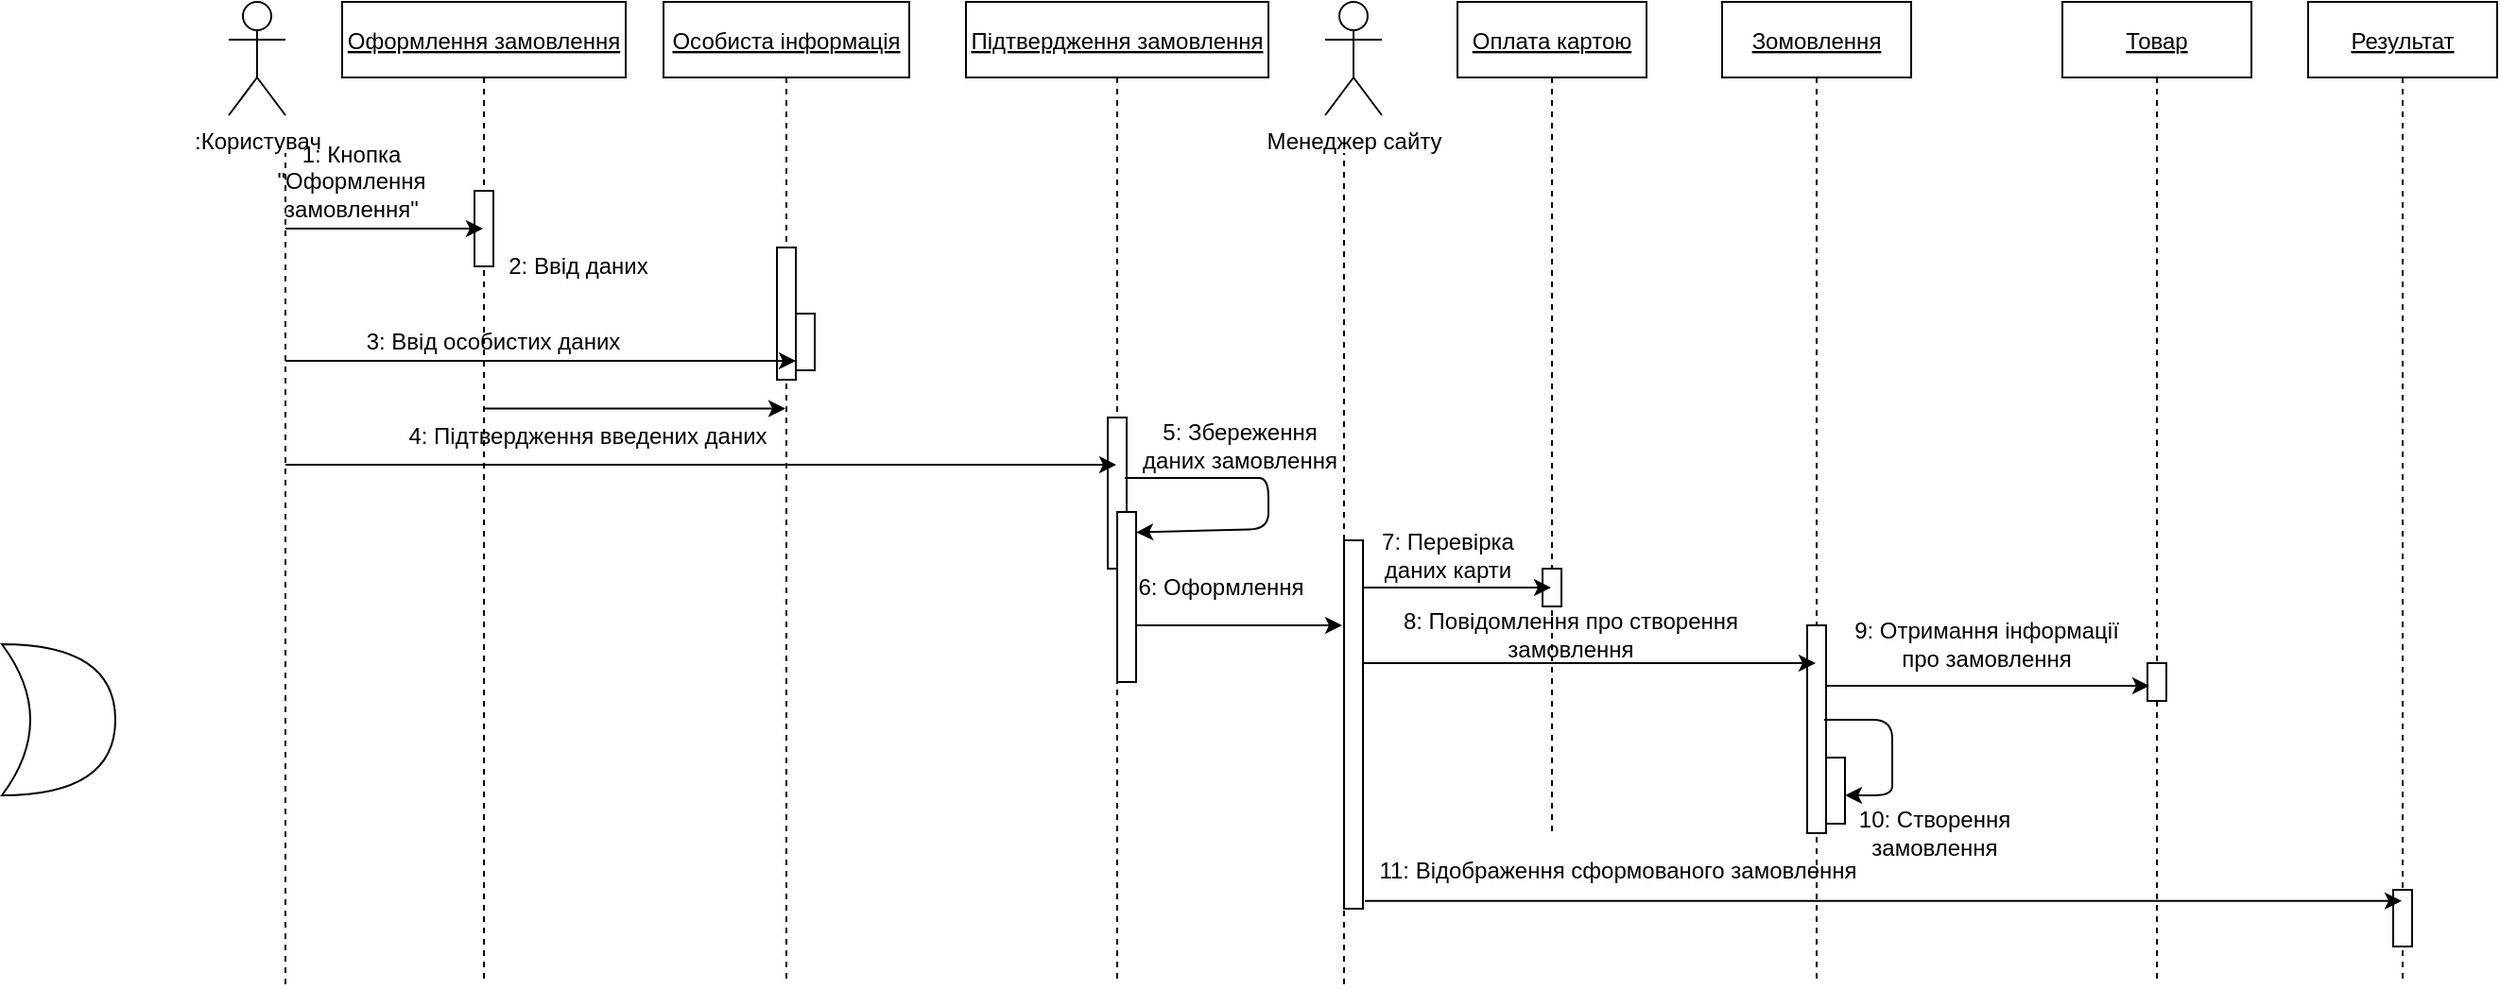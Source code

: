 <mxfile version="13.8.1" type="github">
  <diagram id="kgpKYQtTHZ0yAKxKKP6v" name="Page-1">
    <mxGraphModel dx="2568" dy="482" grid="1" gridSize="10" guides="1" tooltips="1" connect="1" arrows="1" fold="1" page="1" pageScale="1" pageWidth="850" pageHeight="1100" math="0" shadow="0">
      <root>
        <mxCell id="0" />
        <mxCell id="1" parent="0" />
        <mxCell id="3nuBFxr9cyL0pnOWT2aG-1" value="Оформлення замовлення" style="shape=umlLifeline;perimeter=lifelinePerimeter;container=1;collapsible=0;recursiveResize=0;rounded=0;shadow=0;strokeWidth=1;size=40;align=center;labelBorderColor=none;labelBackgroundColor=none;horizontal=1;fontSize=12;fontStyle=4;" parent="1" vertex="1">
          <mxGeometry x="-770" y="40" width="150" height="520" as="geometry" />
        </mxCell>
        <mxCell id="3nuBFxr9cyL0pnOWT2aG-2" value="" style="points=[];perimeter=orthogonalPerimeter;rounded=0;shadow=0;strokeWidth=1;" parent="3nuBFxr9cyL0pnOWT2aG-1" vertex="1">
          <mxGeometry x="70" y="100" width="10" height="40" as="geometry" />
        </mxCell>
        <mxCell id="3nuBFxr9cyL0pnOWT2aG-5" value="Особиста інформація" style="shape=umlLifeline;perimeter=lifelinePerimeter;container=1;collapsible=0;recursiveResize=0;rounded=0;shadow=0;strokeWidth=1;fontStyle=4" parent="1" vertex="1">
          <mxGeometry x="-600" y="40" width="130" height="520" as="geometry" />
        </mxCell>
        <mxCell id="3nuBFxr9cyL0pnOWT2aG-6" value="" style="points=[];perimeter=orthogonalPerimeter;rounded=0;shadow=0;strokeWidth=1;" parent="3nuBFxr9cyL0pnOWT2aG-5" vertex="1">
          <mxGeometry x="60" y="130" width="10" height="70" as="geometry" />
        </mxCell>
        <mxCell id="3nuBFxr9cyL0pnOWT2aG-4" value="" style="points=[];perimeter=orthogonalPerimeter;rounded=0;shadow=0;strokeWidth=1;" parent="3nuBFxr9cyL0pnOWT2aG-5" vertex="1">
          <mxGeometry x="70" y="165" width="10" height="30" as="geometry" />
        </mxCell>
        <mxCell id="GCj72UtxaJtxxqsysh7z-2" value=":Користувач&lt;br&gt;" style="shape=umlActor;verticalLabelPosition=bottom;verticalAlign=top;html=1;outlineConnect=0;" vertex="1" parent="1">
          <mxGeometry x="-830" y="40" width="30" height="60" as="geometry" />
        </mxCell>
        <mxCell id="GCj72UtxaJtxxqsysh7z-4" value="" style="endArrow=none;dashed=1;html=1;" edge="1" parent="1">
          <mxGeometry width="50" height="50" relative="1" as="geometry">
            <mxPoint x="-800" y="560" as="sourcePoint" />
            <mxPoint x="-800" y="120" as="targetPoint" />
          </mxGeometry>
        </mxCell>
        <mxCell id="GCj72UtxaJtxxqsysh7z-6" value="Підтвердження замовлення" style="shape=umlLifeline;perimeter=lifelinePerimeter;container=1;collapsible=0;recursiveResize=0;rounded=0;shadow=0;strokeWidth=1;fontStyle=4" vertex="1" parent="1">
          <mxGeometry x="-440" y="40" width="160" height="520" as="geometry" />
        </mxCell>
        <mxCell id="GCj72UtxaJtxxqsysh7z-7" value="" style="points=[];perimeter=orthogonalPerimeter;rounded=0;shadow=0;strokeWidth=1;" vertex="1" parent="GCj72UtxaJtxxqsysh7z-6">
          <mxGeometry x="75" y="220" width="10" height="80" as="geometry" />
        </mxCell>
        <mxCell id="GCj72UtxaJtxxqsysh7z-43" value="" style="endArrow=classic;html=1;fontSize=12;exitX=0.9;exitY=0.4;exitDx=0;exitDy=0;exitPerimeter=0;entryX=1;entryY=0.12;entryDx=0;entryDy=0;entryPerimeter=0;" edge="1" parent="GCj72UtxaJtxxqsysh7z-6" source="GCj72UtxaJtxxqsysh7z-7" target="GCj72UtxaJtxxqsysh7z-39">
          <mxGeometry width="50" height="50" relative="1" as="geometry">
            <mxPoint x="110" y="235" as="sourcePoint" />
            <mxPoint x="84" y="279" as="targetPoint" />
            <Array as="points">
              <mxPoint x="140" y="252" />
              <mxPoint x="160" y="252" />
              <mxPoint x="160" y="279" />
            </Array>
          </mxGeometry>
        </mxCell>
        <mxCell id="GCj72UtxaJtxxqsysh7z-39" value="" style="points=[];perimeter=orthogonalPerimeter;rounded=0;shadow=0;strokeWidth=1;" vertex="1" parent="GCj72UtxaJtxxqsysh7z-6">
          <mxGeometry x="80" y="270" width="10" height="90" as="geometry" />
        </mxCell>
        <mxCell id="GCj72UtxaJtxxqsysh7z-8" value="Оплата картою" style="shape=umlLifeline;perimeter=lifelinePerimeter;container=1;collapsible=0;recursiveResize=0;rounded=0;shadow=0;strokeWidth=1;fontStyle=4" vertex="1" parent="1">
          <mxGeometry x="-180" y="40" width="100" height="440" as="geometry" />
        </mxCell>
        <mxCell id="GCj72UtxaJtxxqsysh7z-9" value="" style="points=[];perimeter=orthogonalPerimeter;rounded=0;shadow=0;strokeWidth=1;" vertex="1" parent="GCj72UtxaJtxxqsysh7z-8">
          <mxGeometry x="45" y="300" width="10" height="20" as="geometry" />
        </mxCell>
        <mxCell id="GCj72UtxaJtxxqsysh7z-13" value="Менеджер сайту" style="shape=umlActor;verticalLabelPosition=bottom;verticalAlign=top;html=1;outlineConnect=0;" vertex="1" parent="1">
          <mxGeometry x="-250" y="40" width="30" height="60" as="geometry" />
        </mxCell>
        <mxCell id="GCj72UtxaJtxxqsysh7z-14" value="Зомовлення" style="shape=umlLifeline;perimeter=lifelinePerimeter;container=1;collapsible=0;recursiveResize=0;rounded=0;shadow=0;strokeWidth=1;fontStyle=4" vertex="1" parent="1">
          <mxGeometry x="-40" y="40" width="100" height="520" as="geometry" />
        </mxCell>
        <mxCell id="GCj72UtxaJtxxqsysh7z-15" value="" style="points=[];perimeter=orthogonalPerimeter;rounded=0;shadow=0;strokeWidth=1;" vertex="1" parent="GCj72UtxaJtxxqsysh7z-14">
          <mxGeometry x="45" y="330" width="10" height="110" as="geometry" />
        </mxCell>
        <mxCell id="GCj72UtxaJtxxqsysh7z-17" value="" style="points=[];perimeter=orthogonalPerimeter;rounded=0;shadow=0;strokeWidth=1;" vertex="1" parent="GCj72UtxaJtxxqsysh7z-14">
          <mxGeometry x="55" y="400" width="10" height="35" as="geometry" />
        </mxCell>
        <mxCell id="GCj72UtxaJtxxqsysh7z-57" value="" style="endArrow=classic;html=1;fontSize=12;exitX=0.9;exitY=0.455;exitDx=0;exitDy=0;exitPerimeter=0;" edge="1" parent="GCj72UtxaJtxxqsysh7z-14" source="GCj72UtxaJtxxqsysh7z-15" target="GCj72UtxaJtxxqsysh7z-17">
          <mxGeometry width="50" height="50" relative="1" as="geometry">
            <mxPoint x="60" y="380" as="sourcePoint" />
            <mxPoint x="140" y="420" as="targetPoint" />
            <Array as="points">
              <mxPoint x="90" y="380" />
              <mxPoint x="90" y="400" />
              <mxPoint x="90" y="420" />
            </Array>
          </mxGeometry>
        </mxCell>
        <mxCell id="GCj72UtxaJtxxqsysh7z-18" value="Товар" style="shape=umlLifeline;perimeter=lifelinePerimeter;container=1;collapsible=0;recursiveResize=0;rounded=0;shadow=0;strokeWidth=1;fontStyle=4" vertex="1" parent="1">
          <mxGeometry x="140" y="40" width="100" height="520" as="geometry" />
        </mxCell>
        <mxCell id="GCj72UtxaJtxxqsysh7z-19" value="" style="points=[];perimeter=orthogonalPerimeter;rounded=0;shadow=0;strokeWidth=1;" vertex="1" parent="GCj72UtxaJtxxqsysh7z-18">
          <mxGeometry x="45" y="350" width="10" height="20" as="geometry" />
        </mxCell>
        <mxCell id="GCj72UtxaJtxxqsysh7z-22" value="Результат" style="shape=umlLifeline;perimeter=lifelinePerimeter;container=1;collapsible=0;recursiveResize=0;rounded=0;shadow=0;strokeWidth=1;fontStyle=4" vertex="1" parent="1">
          <mxGeometry x="270" y="40" width="100" height="520" as="geometry" />
        </mxCell>
        <mxCell id="GCj72UtxaJtxxqsysh7z-23" value="" style="points=[];perimeter=orthogonalPerimeter;rounded=0;shadow=0;strokeWidth=1;" vertex="1" parent="GCj72UtxaJtxxqsysh7z-22">
          <mxGeometry x="45" y="470" width="10" height="30" as="geometry" />
        </mxCell>
        <mxCell id="GCj72UtxaJtxxqsysh7z-28" value="" style="shape=xor;whiteSpace=wrap;html=1;" vertex="1" parent="1">
          <mxGeometry x="-950" y="380" width="60" height="80" as="geometry" />
        </mxCell>
        <mxCell id="GCj72UtxaJtxxqsysh7z-31" value="" style="endArrow=none;dashed=1;html=1;fontSize=12;" edge="1" parent="1" source="GCj72UtxaJtxxqsysh7z-46">
          <mxGeometry width="50" height="50" relative="1" as="geometry">
            <mxPoint x="-240" y="480" as="sourcePoint" />
            <mxPoint x="-240" y="120" as="targetPoint" />
          </mxGeometry>
        </mxCell>
        <mxCell id="GCj72UtxaJtxxqsysh7z-32" value="" style="endArrow=classic;html=1;fontSize=12;" edge="1" parent="1" target="3nuBFxr9cyL0pnOWT2aG-1">
          <mxGeometry width="50" height="50" relative="1" as="geometry">
            <mxPoint x="-800" y="160" as="sourcePoint" />
            <mxPoint x="-730" y="150" as="targetPoint" />
          </mxGeometry>
        </mxCell>
        <mxCell id="GCj72UtxaJtxxqsysh7z-33" value="1: Кнопка &quot;Оформлення замовлення&quot;" style="text;html=1;strokeColor=none;fillColor=none;align=center;verticalAlign=middle;whiteSpace=wrap;rounded=0;labelBackgroundColor=none;fontSize=12;" vertex="1" parent="1">
          <mxGeometry x="-810" y="130" width="90" height="10" as="geometry" />
        </mxCell>
        <mxCell id="GCj72UtxaJtxxqsysh7z-34" value="" style="endArrow=classic;html=1;fontSize=12;exitX=0.5;exitY=0.414;exitDx=0;exitDy=0;exitPerimeter=0;" edge="1" parent="1" source="3nuBFxr9cyL0pnOWT2aG-1" target="3nuBFxr9cyL0pnOWT2aG-5">
          <mxGeometry width="50" height="50" relative="1" as="geometry">
            <mxPoint x="-670" y="250" as="sourcePoint" />
            <mxPoint x="-620" y="200" as="targetPoint" />
          </mxGeometry>
        </mxCell>
        <mxCell id="GCj72UtxaJtxxqsysh7z-35" value="2: Ввід даних" style="text;html=1;strokeColor=none;fillColor=none;align=center;verticalAlign=middle;whiteSpace=wrap;rounded=0;labelBackgroundColor=none;fontSize=12;" vertex="1" parent="1">
          <mxGeometry x="-690" y="170" width="90" height="20" as="geometry" />
        </mxCell>
        <mxCell id="GCj72UtxaJtxxqsysh7z-36" value="" style="endArrow=classic;html=1;fontSize=12;" edge="1" parent="1" target="3nuBFxr9cyL0pnOWT2aG-4">
          <mxGeometry width="50" height="50" relative="1" as="geometry">
            <mxPoint x="-800" y="230" as="sourcePoint" />
            <mxPoint x="-620" y="200" as="targetPoint" />
          </mxGeometry>
        </mxCell>
        <mxCell id="GCj72UtxaJtxxqsysh7z-37" value="3: Ввід особистих даних" style="text;html=1;strokeColor=none;fillColor=none;align=center;verticalAlign=middle;whiteSpace=wrap;rounded=0;labelBackgroundColor=none;fontSize=12;" vertex="1" parent="1">
          <mxGeometry x="-770" y="195" width="160" height="50" as="geometry" />
        </mxCell>
        <mxCell id="GCj72UtxaJtxxqsysh7z-40" value="" style="endArrow=classic;html=1;fontSize=12;" edge="1" parent="1" target="GCj72UtxaJtxxqsysh7z-6">
          <mxGeometry width="50" height="50" relative="1" as="geometry">
            <mxPoint x="-800" y="285" as="sourcePoint" />
            <mxPoint x="-450" y="285" as="targetPoint" />
          </mxGeometry>
        </mxCell>
        <mxCell id="GCj72UtxaJtxxqsysh7z-41" value="4: Підтвердження введених даних" style="text;html=1;strokeColor=none;fillColor=none;align=center;verticalAlign=middle;whiteSpace=wrap;rounded=0;labelBackgroundColor=none;fontSize=12;" vertex="1" parent="1">
          <mxGeometry x="-800" y="260" width="320" height="20" as="geometry" />
        </mxCell>
        <mxCell id="GCj72UtxaJtxxqsysh7z-44" value="5: Збереження даних замовлення" style="text;html=1;strokeColor=none;fillColor=none;align=center;verticalAlign=middle;whiteSpace=wrap;rounded=0;labelBackgroundColor=none;fontSize=12;" vertex="1" parent="1">
          <mxGeometry x="-350" y="270" width="110" height="10" as="geometry" />
        </mxCell>
        <mxCell id="GCj72UtxaJtxxqsysh7z-45" value="" style="endArrow=classic;html=1;fontSize=12;" edge="1" parent="1" source="GCj72UtxaJtxxqsysh7z-39">
          <mxGeometry width="50" height="50" relative="1" as="geometry">
            <mxPoint x="-310" y="380" as="sourcePoint" />
            <mxPoint x="-241" y="370" as="targetPoint" />
          </mxGeometry>
        </mxCell>
        <mxCell id="GCj72UtxaJtxxqsysh7z-47" value="" style="endArrow=none;dashed=1;html=1;fontSize=12;" edge="1" parent="1" target="GCj72UtxaJtxxqsysh7z-46">
          <mxGeometry width="50" height="50" relative="1" as="geometry">
            <mxPoint x="-240" y="400" as="sourcePoint" />
            <mxPoint x="-240" y="120" as="targetPoint" />
          </mxGeometry>
        </mxCell>
        <mxCell id="GCj72UtxaJtxxqsysh7z-48" value="6: Оформлення" style="text;html=1;strokeColor=none;fillColor=none;align=center;verticalAlign=middle;whiteSpace=wrap;rounded=0;labelBackgroundColor=none;fontSize=12;" vertex="1" parent="1">
          <mxGeometry x="-350" y="340" width="90" height="20" as="geometry" />
        </mxCell>
        <mxCell id="GCj72UtxaJtxxqsysh7z-49" value="" style="endArrow=classic;html=1;fontSize=12;" edge="1" parent="1" target="GCj72UtxaJtxxqsysh7z-8">
          <mxGeometry width="50" height="50" relative="1" as="geometry">
            <mxPoint x="-230" y="350" as="sourcePoint" />
            <mxPoint x="-180" y="300" as="targetPoint" />
          </mxGeometry>
        </mxCell>
        <mxCell id="GCj72UtxaJtxxqsysh7z-50" value="7: Перевірка даних карти" style="text;html=1;strokeColor=none;fillColor=none;align=center;verticalAlign=middle;whiteSpace=wrap;rounded=0;labelBackgroundColor=none;fontSize=12;" vertex="1" parent="1">
          <mxGeometry x="-230" y="325" width="90" height="15" as="geometry" />
        </mxCell>
        <mxCell id="GCj72UtxaJtxxqsysh7z-51" value="" style="endArrow=classic;html=1;fontSize=12;" edge="1" parent="1" target="GCj72UtxaJtxxqsysh7z-14">
          <mxGeometry width="50" height="50" relative="1" as="geometry">
            <mxPoint x="-230" y="390" as="sourcePoint" />
            <mxPoint x="-140" y="370" as="targetPoint" />
          </mxGeometry>
        </mxCell>
        <mxCell id="GCj72UtxaJtxxqsysh7z-52" value="8: Повідомлення про створення замовлення" style="text;html=1;strokeColor=none;fillColor=none;align=center;verticalAlign=middle;whiteSpace=wrap;rounded=0;labelBackgroundColor=none;fontSize=12;" vertex="1" parent="1">
          <mxGeometry x="-230" y="370" width="220" height="10" as="geometry" />
        </mxCell>
        <mxCell id="GCj72UtxaJtxxqsysh7z-46" value="" style="points=[];perimeter=orthogonalPerimeter;rounded=0;shadow=0;strokeWidth=1;" vertex="1" parent="1">
          <mxGeometry x="-240" y="325" width="10" height="195" as="geometry" />
        </mxCell>
        <mxCell id="GCj72UtxaJtxxqsysh7z-54" value="" style="endArrow=none;dashed=1;html=1;fontSize=12;" edge="1" parent="1" target="GCj72UtxaJtxxqsysh7z-46">
          <mxGeometry width="50" height="50" relative="1" as="geometry">
            <mxPoint x="-240" y="560" as="sourcePoint" />
            <mxPoint x="-240" y="120" as="targetPoint" />
          </mxGeometry>
        </mxCell>
        <mxCell id="GCj72UtxaJtxxqsysh7z-55" value="" style="endArrow=classic;html=1;fontSize=12;entryX=0.1;entryY=0.6;entryDx=0;entryDy=0;entryPerimeter=0;" edge="1" parent="1" source="GCj72UtxaJtxxqsysh7z-15" target="GCj72UtxaJtxxqsysh7z-19">
          <mxGeometry width="50" height="50" relative="1" as="geometry">
            <mxPoint x="20" y="402" as="sourcePoint" />
            <mxPoint x="150" y="399" as="targetPoint" />
          </mxGeometry>
        </mxCell>
        <mxCell id="GCj72UtxaJtxxqsysh7z-56" value="9: Отримання інформації про замовлення" style="text;html=1;strokeColor=none;fillColor=none;align=center;verticalAlign=middle;whiteSpace=wrap;rounded=0;labelBackgroundColor=none;fontSize=12;" vertex="1" parent="1">
          <mxGeometry x="20" y="370" width="160" height="20" as="geometry" />
        </mxCell>
        <mxCell id="GCj72UtxaJtxxqsysh7z-58" value="10: Створення замовлення" style="text;html=1;strokeColor=none;fillColor=none;align=center;verticalAlign=middle;whiteSpace=wrap;rounded=0;labelBackgroundColor=none;fontSize=12;" vertex="1" parent="1">
          <mxGeometry x="10" y="470" width="125" height="20" as="geometry" />
        </mxCell>
        <mxCell id="GCj72UtxaJtxxqsysh7z-59" value="" style="endArrow=classic;html=1;fontSize=12;exitX=1.1;exitY=0.979;exitDx=0;exitDy=0;exitPerimeter=0;" edge="1" parent="1" source="GCj72UtxaJtxxqsysh7z-46" target="GCj72UtxaJtxxqsysh7z-22">
          <mxGeometry width="50" height="50" relative="1" as="geometry">
            <mxPoint x="-190" y="520" as="sourcePoint" />
            <mxPoint x="250" y="520" as="targetPoint" />
          </mxGeometry>
        </mxCell>
        <mxCell id="GCj72UtxaJtxxqsysh7z-60" value="11: Відображення сформованого замовлення" style="text;html=1;strokeColor=none;fillColor=none;align=center;verticalAlign=middle;whiteSpace=wrap;rounded=0;labelBackgroundColor=none;fontSize=12;" vertex="1" parent="1">
          <mxGeometry x="-240" y="490" width="290" height="20" as="geometry" />
        </mxCell>
      </root>
    </mxGraphModel>
  </diagram>
</mxfile>
